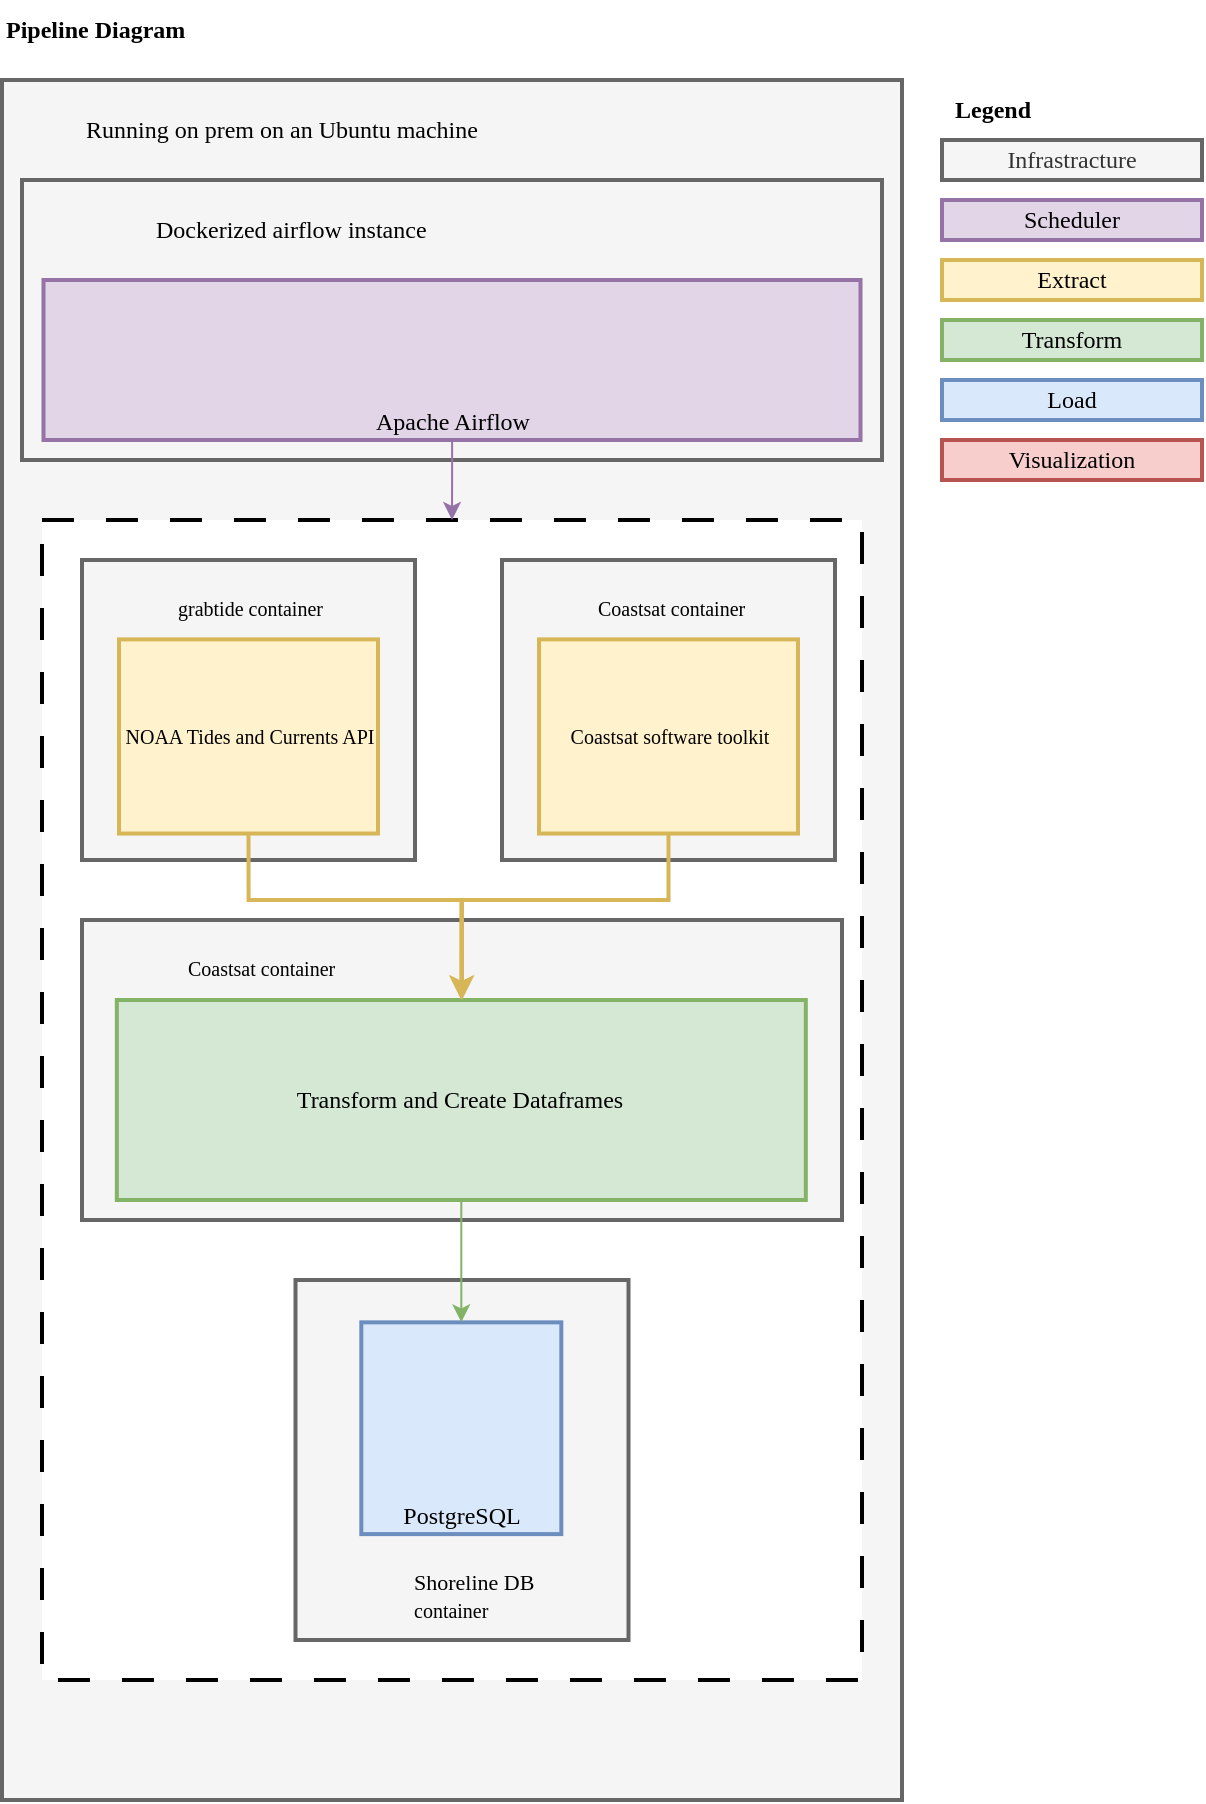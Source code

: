 <mxfile version="24.7.8">
  <diagram name="Page-1" id="jBMb6OYjZwXQilKCJYLi">
    <mxGraphModel dx="1646" dy="795" grid="1" gridSize="10" guides="1" tooltips="1" connect="1" arrows="1" fold="1" page="0" pageScale="1" pageWidth="850" pageHeight="1100" math="0" shadow="0">
      <root>
        <mxCell id="0" />
        <mxCell id="1" parent="0" />
        <mxCell id="3fWUCPbQucgpRjpTzbk8-1" value="&lt;b&gt;&lt;font face=&quot;Roboto Mono&quot; data-font-src=&quot;https://fonts.googleapis.com/css?family=Roboto+Mono&quot;&gt;Pipeline Diagram&lt;br&gt;&lt;/font&gt;&lt;/b&gt;" style="text;html=1;align=left;verticalAlign=middle;whiteSpace=wrap;rounded=0;" parent="1" vertex="1">
          <mxGeometry x="30" y="90" width="140" height="30" as="geometry" />
        </mxCell>
        <mxCell id="3fWUCPbQucgpRjpTzbk8-15" value="" style="rounded=0;whiteSpace=wrap;html=1;fontFamily=Roboto Mono;fontSource=https%3A%2F%2Ffonts.googleapis.com%2Fcss%3Ffamily%3DRoboto%2BMono;strokeWidth=2;fillColor=#f5f5f5;fontColor=#333333;strokeColor=#666666;align=left;horizontal=1;verticalAlign=top;" parent="1" vertex="1">
          <mxGeometry x="30" y="130" width="450" height="860" as="geometry" />
        </mxCell>
        <mxCell id="3fWUCPbQucgpRjpTzbk8-17" value="&lt;div&gt;Running on prem on an Ubuntu machine&lt;br&gt;&lt;/div&gt;" style="text;html=1;align=left;verticalAlign=middle;resizable=0;points=[];autosize=1;strokeColor=none;fillColor=none;fontFamily=Roboto Mono;fontSource=https%3A%2F%2Ffonts.googleapis.com%2Fcss%3Ffamily%3DRoboto%2BMono;" parent="1" vertex="1">
          <mxGeometry x="70" y="140" width="280" height="30" as="geometry" />
        </mxCell>
        <mxCell id="3fWUCPbQucgpRjpTzbk8-27" value="" style="shape=image;imageAspect=0;aspect=fixed;verticalLabelPosition=bottom;verticalAlign=top;image=https://cdn.jsdelivr.net/gh/devicons/devicon@latest/icons/ubuntu/ubuntu-original.svg;" parent="1" vertex="1">
          <mxGeometry x="40" y="140" width="30" height="30" as="geometry" />
        </mxCell>
        <mxCell id="3fWUCPbQucgpRjpTzbk8-30" value="" style="rounded=0;whiteSpace=wrap;html=1;fontFamily=Roboto Mono;fontSource=https%3A%2F%2Ffonts.googleapis.com%2Fcss%3Ffamily%3DRoboto%2BMono;strokeWidth=2;align=left;horizontal=1;verticalAlign=top;dashed=1;dashPattern=8 8;" parent="1" vertex="1">
          <mxGeometry x="50" y="350" width="410" height="580" as="geometry" />
        </mxCell>
        <mxCell id="3fWUCPbQucgpRjpTzbk8-47" value="" style="group;verticalAlign=middle;" parent="1" vertex="1" connectable="0">
          <mxGeometry x="40" y="180" width="430" height="140" as="geometry" />
        </mxCell>
        <mxCell id="3fWUCPbQucgpRjpTzbk8-46" value="" style="group" parent="3fWUCPbQucgpRjpTzbk8-47" vertex="1" connectable="0">
          <mxGeometry width="430.0" height="140" as="geometry" />
        </mxCell>
        <mxCell id="3fWUCPbQucgpRjpTzbk8-21" value="" style="rounded=0;whiteSpace=wrap;html=1;fontFamily=Roboto Mono;fontSource=https%3A%2F%2Ffonts.googleapis.com%2Fcss%3Ffamily%3DRoboto%2BMono;strokeWidth=2;fillColor=#f5f5f5;fontColor=#333333;strokeColor=#666666;" parent="3fWUCPbQucgpRjpTzbk8-46" vertex="1">
          <mxGeometry width="430.0" height="140" as="geometry" />
        </mxCell>
        <mxCell id="3fWUCPbQucgpRjpTzbk8-24" value="&lt;div&gt;Dockerized airflow instance&lt;br&gt;&lt;/div&gt;" style="text;html=1;align=left;verticalAlign=middle;resizable=0;points=[];autosize=1;strokeColor=none;fillColor=none;fontFamily=Roboto Mono;fontSource=https%3A%2F%2Ffonts.googleapis.com%2Fcss%3Ffamily%3DRoboto%2BMono;" parent="3fWUCPbQucgpRjpTzbk8-46" vertex="1">
          <mxGeometry x="64.5" y="10" width="220" height="30" as="geometry" />
        </mxCell>
        <mxCell id="3fWUCPbQucgpRjpTzbk8-28" value="" style="shape=image;imageAspect=0;aspect=fixed;verticalLabelPosition=bottom;verticalAlign=top;image=https://cdn.jsdelivr.net/gh/devicons/devicon@latest/icons/docker/docker-plain.svg;" parent="3fWUCPbQucgpRjpTzbk8-46" vertex="1">
          <mxGeometry x="21.5" y="10" width="30" height="30" as="geometry" />
        </mxCell>
        <mxCell id="3fWUCPbQucgpRjpTzbk8-45" value="" style="group" parent="3fWUCPbQucgpRjpTzbk8-47" vertex="1" connectable="0">
          <mxGeometry x="10.75" y="50" width="408.5" height="80" as="geometry" />
        </mxCell>
        <mxCell id="3fWUCPbQucgpRjpTzbk8-22" value="&lt;div&gt;Apache Airflow&lt;br&gt;&lt;/div&gt;" style="rounded=0;whiteSpace=wrap;html=1;fontFamily=Roboto Mono;fontSource=https%3A%2F%2Ffonts.googleapis.com%2Fcss%3Ffamily%3DRoboto%2BMono;strokeWidth=2;fillColor=#e1d5e7;strokeColor=#9673a6;verticalAlign=bottom;" parent="3fWUCPbQucgpRjpTzbk8-45" vertex="1">
          <mxGeometry width="408.5" height="80" as="geometry" />
        </mxCell>
        <mxCell id="3fWUCPbQucgpRjpTzbk8-26" value="" style="shape=image;imageAspect=0;aspect=fixed;verticalLabelPosition=bottom;verticalAlign=top;image=https://cdn.jsdelivr.net/gh/devicons/devicon@latest/icons/apacheairflow/apacheairflow-original.svg;" parent="3fWUCPbQucgpRjpTzbk8-45" vertex="1">
          <mxGeometry x="182.75" y="10" width="40" height="40" as="geometry" />
        </mxCell>
        <mxCell id="3fWUCPbQucgpRjpTzbk8-49" style="edgeStyle=orthogonalEdgeStyle;rounded=0;orthogonalLoop=1;jettySize=auto;html=1;fillColor=#e1d5e7;strokeColor=#9673a6;" parent="1" source="3fWUCPbQucgpRjpTzbk8-22" target="3fWUCPbQucgpRjpTzbk8-30" edge="1">
          <mxGeometry relative="1" as="geometry" />
        </mxCell>
        <mxCell id="3fWUCPbQucgpRjpTzbk8-43" value="" style="group" parent="1" vertex="1" connectable="0">
          <mxGeometry x="70" y="370" width="176.25" height="150" as="geometry" />
        </mxCell>
        <mxCell id="3fWUCPbQucgpRjpTzbk8-35" value="" style="rounded=0;whiteSpace=wrap;html=1;fontFamily=Roboto Mono;fontSource=https%3A%2F%2Ffonts.googleapis.com%2Fcss%3Ffamily%3DRoboto%2BMono;strokeWidth=2;fillColor=#f5f5f5;fontColor=#333333;strokeColor=#666666;" parent="3fWUCPbQucgpRjpTzbk8-43" vertex="1">
          <mxGeometry width="166.5" height="150" as="geometry" />
        </mxCell>
        <mxCell id="3fWUCPbQucgpRjpTzbk8-31" value="NOAA Tides and Currents API" style="rounded=0;whiteSpace=wrap;html=1;fontFamily=Roboto Mono;fontSource=https%3A%2F%2Ffonts.googleapis.com%2Fcss%3Ffamily%3DRoboto%2BMono;strokeWidth=2;fillColor=#fff2cc;strokeColor=#d6b656;fontSize=10;" parent="3fWUCPbQucgpRjpTzbk8-43" vertex="1">
          <mxGeometry x="18.5" y="39.706" width="129.5" height="97.059" as="geometry" />
        </mxCell>
        <mxCell id="3fWUCPbQucgpRjpTzbk8-36" value="" style="shape=image;imageAspect=0;aspect=fixed;verticalLabelPosition=bottom;verticalAlign=top;image=https://cdn.jsdelivr.net/gh/devicons/devicon@latest/icons/docker/docker-plain.svg;" parent="3fWUCPbQucgpRjpTzbk8-43" vertex="1">
          <mxGeometry x="9.25" y="8.824" width="26.471" height="26.471" as="geometry" />
        </mxCell>
        <mxCell id="3fWUCPbQucgpRjpTzbk8-38" value="&lt;font style=&quot;font-size: 10px;&quot;&gt;grabtide container&lt;/font&gt;" style="text;html=1;align=left;verticalAlign=middle;resizable=0;points=[];autosize=1;strokeColor=none;fillColor=none;fontFamily=Roboto Mono;fontSource=https%3A%2F%2Ffonts.googleapis.com%2Fcss%3Ffamily%3DRoboto%2BMono;fontSize=11;" parent="3fWUCPbQucgpRjpTzbk8-43" vertex="1">
          <mxGeometry x="46.25" y="8.824" width="130" height="30" as="geometry" />
        </mxCell>
        <mxCell id="3fWUCPbQucgpRjpTzbk8-44" value="" style="group" parent="1" vertex="1" connectable="0">
          <mxGeometry x="280" y="370" width="176.25" height="150" as="geometry" />
        </mxCell>
        <mxCell id="3fWUCPbQucgpRjpTzbk8-74" value="" style="group" parent="3fWUCPbQucgpRjpTzbk8-44" vertex="1" connectable="0">
          <mxGeometry width="176.25" height="150" as="geometry" />
        </mxCell>
        <mxCell id="3fWUCPbQucgpRjpTzbk8-39" value="" style="rounded=0;whiteSpace=wrap;html=1;fontFamily=Roboto Mono;fontSource=https%3A%2F%2Ffonts.googleapis.com%2Fcss%3Ffamily%3DRoboto%2BMono;strokeWidth=2;fillColor=#f5f5f5;fontColor=#333333;strokeColor=#666666;" parent="3fWUCPbQucgpRjpTzbk8-74" vertex="1">
          <mxGeometry width="166.5" height="150" as="geometry" />
        </mxCell>
        <mxCell id="3fWUCPbQucgpRjpTzbk8-40" value="Coastsat software toolkit" style="rounded=0;whiteSpace=wrap;html=1;fontFamily=Roboto Mono;fontSource=https%3A%2F%2Ffonts.googleapis.com%2Fcss%3Ffamily%3DRoboto%2BMono;strokeWidth=2;fillColor=#fff2cc;strokeColor=#d6b656;fontSize=10;" parent="3fWUCPbQucgpRjpTzbk8-74" vertex="1">
          <mxGeometry x="18.5" y="39.706" width="129.5" height="97.059" as="geometry" />
        </mxCell>
        <mxCell id="3fWUCPbQucgpRjpTzbk8-41" value="" style="shape=image;imageAspect=0;aspect=fixed;verticalLabelPosition=bottom;verticalAlign=top;image=https://cdn.jsdelivr.net/gh/devicons/devicon@latest/icons/docker/docker-plain.svg;" parent="3fWUCPbQucgpRjpTzbk8-74" vertex="1">
          <mxGeometry x="9.25" y="8.824" width="26.471" height="26.471" as="geometry" />
        </mxCell>
        <mxCell id="3fWUCPbQucgpRjpTzbk8-42" value="&lt;font style=&quot;font-size: 10px;&quot;&gt;Coastsat container&lt;/font&gt;" style="text;html=1;align=left;verticalAlign=middle;resizable=0;points=[];autosize=1;strokeColor=none;fillColor=none;fontFamily=Roboto Mono;fontSource=https%3A%2F%2Ffonts.googleapis.com%2Fcss%3Ffamily%3DRoboto%2BMono;fontSize=11;" parent="3fWUCPbQucgpRjpTzbk8-74" vertex="1">
          <mxGeometry x="46.25" y="8.824" width="130" height="30" as="geometry" />
        </mxCell>
        <mxCell id="3fWUCPbQucgpRjpTzbk8-66" value="" style="group" parent="1" vertex="1" connectable="0">
          <mxGeometry x="70" y="550" width="380" height="190.0" as="geometry" />
        </mxCell>
        <mxCell id="3fWUCPbQucgpRjpTzbk8-61" value="" style="rounded=0;whiteSpace=wrap;html=1;fontFamily=Roboto Mono;fontSource=https%3A%2F%2Ffonts.googleapis.com%2Fcss%3Ffamily%3DRoboto%2BMono;strokeWidth=2;fillColor=#f5f5f5;fontColor=#333333;strokeColor=#666666;" parent="3fWUCPbQucgpRjpTzbk8-66" vertex="1">
          <mxGeometry width="380" height="150" as="geometry" />
        </mxCell>
        <mxCell id="3fWUCPbQucgpRjpTzbk8-65" value="" style="group" parent="3fWUCPbQucgpRjpTzbk8-66" vertex="1" connectable="0">
          <mxGeometry x="17.417" y="8.824" width="344.488" height="181.176" as="geometry" />
        </mxCell>
        <mxCell id="3fWUCPbQucgpRjpTzbk8-63" value="" style="shape=image;imageAspect=0;aspect=fixed;verticalLabelPosition=bottom;verticalAlign=top;image=https://cdn.jsdelivr.net/gh/devicons/devicon@latest/icons/docker/docker-plain.svg;" parent="3fWUCPbQucgpRjpTzbk8-65" vertex="1">
          <mxGeometry width="23.95" height="23.95" as="geometry" />
        </mxCell>
        <mxCell id="3fWUCPbQucgpRjpTzbk8-64" value="&lt;font style=&quot;font-size: 10px;&quot;&gt;Coastsat container&lt;/font&gt;" style="text;html=1;align=left;verticalAlign=middle;resizable=0;points=[];autosize=1;strokeColor=none;fillColor=none;fontFamily=Roboto Mono;fontSource=https%3A%2F%2Ffonts.googleapis.com%2Fcss%3Ffamily%3DRoboto%2BMono;fontSize=11;" parent="3fWUCPbQucgpRjpTzbk8-65" vertex="1">
          <mxGeometry x="33.476" width="130" height="30" as="geometry" />
        </mxCell>
        <mxCell id="3fWUCPbQucgpRjpTzbk8-51" value="Transform and Create Dataframes" style="rounded=0;whiteSpace=wrap;html=1;fontFamily=Roboto Mono;fontSource=https%3A%2F%2Ffonts.googleapis.com%2Fcss%3Ffamily%3DRoboto%2BMono;strokeWidth=2;fillColor=#d5e8d4;strokeColor=#82b366;" parent="3fWUCPbQucgpRjpTzbk8-65" vertex="1">
          <mxGeometry y="31.176" width="344.488" height="100" as="geometry" />
        </mxCell>
        <mxCell id="3fWUCPbQucgpRjpTzbk8-67" style="edgeStyle=orthogonalEdgeStyle;rounded=0;orthogonalLoop=1;jettySize=auto;html=1;exitX=0.5;exitY=1;exitDx=0;exitDy=0;entryX=0.5;entryY=0;entryDx=0;entryDy=0;fillColor=#fff2cc;strokeColor=#d6b656;strokeWidth=2;" parent="1" source="3fWUCPbQucgpRjpTzbk8-31" target="3fWUCPbQucgpRjpTzbk8-51" edge="1">
          <mxGeometry relative="1" as="geometry">
            <Array as="points">
              <mxPoint x="153" y="540" />
              <mxPoint x="260" y="540" />
            </Array>
          </mxGeometry>
        </mxCell>
        <mxCell id="3fWUCPbQucgpRjpTzbk8-68" style="edgeStyle=orthogonalEdgeStyle;rounded=0;orthogonalLoop=1;jettySize=auto;html=1;fillColor=#fff2cc;strokeColor=#d6b656;strokeWidth=2;" parent="1" source="3fWUCPbQucgpRjpTzbk8-40" target="3fWUCPbQucgpRjpTzbk8-51" edge="1">
          <mxGeometry relative="1" as="geometry">
            <Array as="points">
              <mxPoint x="363" y="540" />
              <mxPoint x="260" y="540" />
            </Array>
          </mxGeometry>
        </mxCell>
        <mxCell id="3fWUCPbQucgpRjpTzbk8-79" value="" style="group" parent="1" vertex="1" connectable="0">
          <mxGeometry x="176.75" y="730" width="166.5" height="180" as="geometry" />
        </mxCell>
        <mxCell id="3fWUCPbQucgpRjpTzbk8-73" value="" style="rounded=0;whiteSpace=wrap;html=1;fontFamily=Roboto Mono;fontSource=https%3A%2F%2Ffonts.googleapis.com%2Fcss%3Ffamily%3DRoboto%2BMono;strokeWidth=2;fillColor=#f5f5f5;fontColor=#333333;strokeColor=#666666;" parent="3fWUCPbQucgpRjpTzbk8-79" vertex="1">
          <mxGeometry width="166.5" height="180" as="geometry" />
        </mxCell>
        <mxCell id="3fWUCPbQucgpRjpTzbk8-58" value="" style="group" parent="3fWUCPbQucgpRjpTzbk8-79" vertex="1" connectable="0">
          <mxGeometry x="32.91" y="21.176" width="100" height="105.882" as="geometry" />
        </mxCell>
        <mxCell id="3fWUCPbQucgpRjpTzbk8-56" value="PostgreSQL" style="rounded=0;whiteSpace=wrap;html=1;fontFamily=Roboto Mono;fontSource=https%3A%2F%2Ffonts.googleapis.com%2Fcss%3Ffamily%3DRoboto%2BMono;strokeWidth=2;fillColor=#dae8fc;strokeColor=#6c8ebf;verticalAlign=bottom;" parent="3fWUCPbQucgpRjpTzbk8-58" vertex="1">
          <mxGeometry width="100" height="105.882" as="geometry" />
        </mxCell>
        <mxCell id="3fWUCPbQucgpRjpTzbk8-57" value="" style="shape=image;imageAspect=0;aspect=fixed;verticalLabelPosition=bottom;verticalAlign=top;image=https://cdn.jsdelivr.net/gh/devicons/devicon@latest/icons/postgresql/postgresql-plain.svg;" parent="3fWUCPbQucgpRjpTzbk8-58" vertex="1">
          <mxGeometry x="25" y="26.471" width="50" height="50" as="geometry" />
        </mxCell>
        <mxCell id="3fWUCPbQucgpRjpTzbk8-76" value="" style="shape=image;imageAspect=0;aspect=fixed;verticalLabelPosition=bottom;verticalAlign=top;image=https://cdn.jsdelivr.net/gh/devicons/devicon@latest/icons/docker/docker-plain.svg;" parent="3fWUCPbQucgpRjpTzbk8-79" vertex="1">
          <mxGeometry x="20" y="142.945" width="26.471" height="26.471" as="geometry" />
        </mxCell>
        <mxCell id="3fWUCPbQucgpRjpTzbk8-77" value="Shoreline DB&lt;font style=&quot;font-size: 10px;&quot;&gt; &lt;br&gt;container&lt;/font&gt;" style="text;html=1;align=left;verticalAlign=middle;resizable=0;points=[];autosize=1;strokeColor=none;fillColor=none;fontFamily=Roboto Mono;fontSource=https%3A%2F%2Ffonts.googleapis.com%2Fcss%3Ffamily%3DRoboto%2BMono;fontSize=11;" parent="3fWUCPbQucgpRjpTzbk8-79" vertex="1">
          <mxGeometry x="57" y="137.651" width="100" height="40" as="geometry" />
        </mxCell>
        <mxCell id="3fWUCPbQucgpRjpTzbk8-80" style="edgeStyle=orthogonalEdgeStyle;rounded=0;orthogonalLoop=1;jettySize=auto;html=1;entryX=0.5;entryY=0;entryDx=0;entryDy=0;fillColor=#d5e8d4;strokeColor=#82b366;" parent="1" source="3fWUCPbQucgpRjpTzbk8-51" target="3fWUCPbQucgpRjpTzbk8-56" edge="1">
          <mxGeometry relative="1" as="geometry" />
        </mxCell>
        <mxCell id="3fWUCPbQucgpRjpTzbk8-82" value="" style="group" parent="1" vertex="1" connectable="0">
          <mxGeometry x="490" y="130" width="140" height="200" as="geometry" />
        </mxCell>
        <mxCell id="3fWUCPbQucgpRjpTzbk8-3" value="Legend" style="text;html=1;align=center;verticalAlign=middle;resizable=0;points=[];autosize=1;strokeColor=none;fillColor=none;fontFamily=Roboto Mono;fontSource=https%3A%2F%2Ffonts.googleapis.com%2Fcss%3Ffamily%3DRoboto%2BMono;fontStyle=1" parent="3fWUCPbQucgpRjpTzbk8-82" vertex="1">
          <mxGeometry width="70" height="30" as="geometry" />
        </mxCell>
        <mxCell id="3fWUCPbQucgpRjpTzbk8-5" value="&lt;div&gt;Infrastracture&lt;/div&gt;" style="rounded=0;whiteSpace=wrap;html=1;fontFamily=Roboto Mono;fontSource=https%3A%2F%2Ffonts.googleapis.com%2Fcss%3Ffamily%3DRoboto%2BMono;strokeWidth=2;fillColor=#f5f5f5;fontColor=#333333;strokeColor=#666666;" parent="3fWUCPbQucgpRjpTzbk8-82" vertex="1">
          <mxGeometry x="10" y="30" width="130" height="20" as="geometry" />
        </mxCell>
        <mxCell id="3fWUCPbQucgpRjpTzbk8-8" value="&lt;div&gt;Scheduler&lt;/div&gt;" style="rounded=0;whiteSpace=wrap;html=1;fontFamily=Roboto Mono;fontSource=https%3A%2F%2Ffonts.googleapis.com%2Fcss%3Ffamily%3DRoboto%2BMono;strokeWidth=2;fillColor=#e1d5e7;strokeColor=#9673a6;" parent="3fWUCPbQucgpRjpTzbk8-82" vertex="1">
          <mxGeometry x="10" y="60" width="130" height="20" as="geometry" />
        </mxCell>
        <mxCell id="3fWUCPbQucgpRjpTzbk8-10" value="Extract" style="rounded=0;whiteSpace=wrap;html=1;fontFamily=Roboto Mono;fontSource=https%3A%2F%2Ffonts.googleapis.com%2Fcss%3Ffamily%3DRoboto%2BMono;strokeWidth=2;fillColor=#fff2cc;strokeColor=#d6b656;" parent="3fWUCPbQucgpRjpTzbk8-82" vertex="1">
          <mxGeometry x="10" y="90" width="130" height="20" as="geometry" />
        </mxCell>
        <mxCell id="3fWUCPbQucgpRjpTzbk8-12" value="&lt;div&gt;Visualization&lt;/div&gt;" style="rounded=0;whiteSpace=wrap;html=1;fontFamily=Roboto Mono;fontSource=https%3A%2F%2Ffonts.googleapis.com%2Fcss%3Ffamily%3DRoboto%2BMono;strokeWidth=2;fillColor=#f8cecc;strokeColor=#b85450;" parent="3fWUCPbQucgpRjpTzbk8-82" vertex="1">
          <mxGeometry x="10" y="180" width="130" height="20" as="geometry" />
        </mxCell>
        <mxCell id="3fWUCPbQucgpRjpTzbk8-13" value="&lt;div&gt;Load&lt;/div&gt;" style="rounded=0;whiteSpace=wrap;html=1;fontFamily=Roboto Mono;fontSource=https%3A%2F%2Ffonts.googleapis.com%2Fcss%3Ffamily%3DRoboto%2BMono;strokeWidth=2;fillColor=#dae8fc;strokeColor=#6c8ebf;" parent="3fWUCPbQucgpRjpTzbk8-82" vertex="1">
          <mxGeometry x="10" y="150" width="130" height="20" as="geometry" />
        </mxCell>
        <mxCell id="3fWUCPbQucgpRjpTzbk8-14" value="Transform" style="rounded=0;whiteSpace=wrap;html=1;fontFamily=Roboto Mono;fontSource=https%3A%2F%2Ffonts.googleapis.com%2Fcss%3Ffamily%3DRoboto%2BMono;strokeWidth=2;fillColor=#d5e8d4;strokeColor=#82b366;" parent="3fWUCPbQucgpRjpTzbk8-82" vertex="1">
          <mxGeometry x="10" y="120" width="130" height="20" as="geometry" />
        </mxCell>
      </root>
    </mxGraphModel>
  </diagram>
</mxfile>
